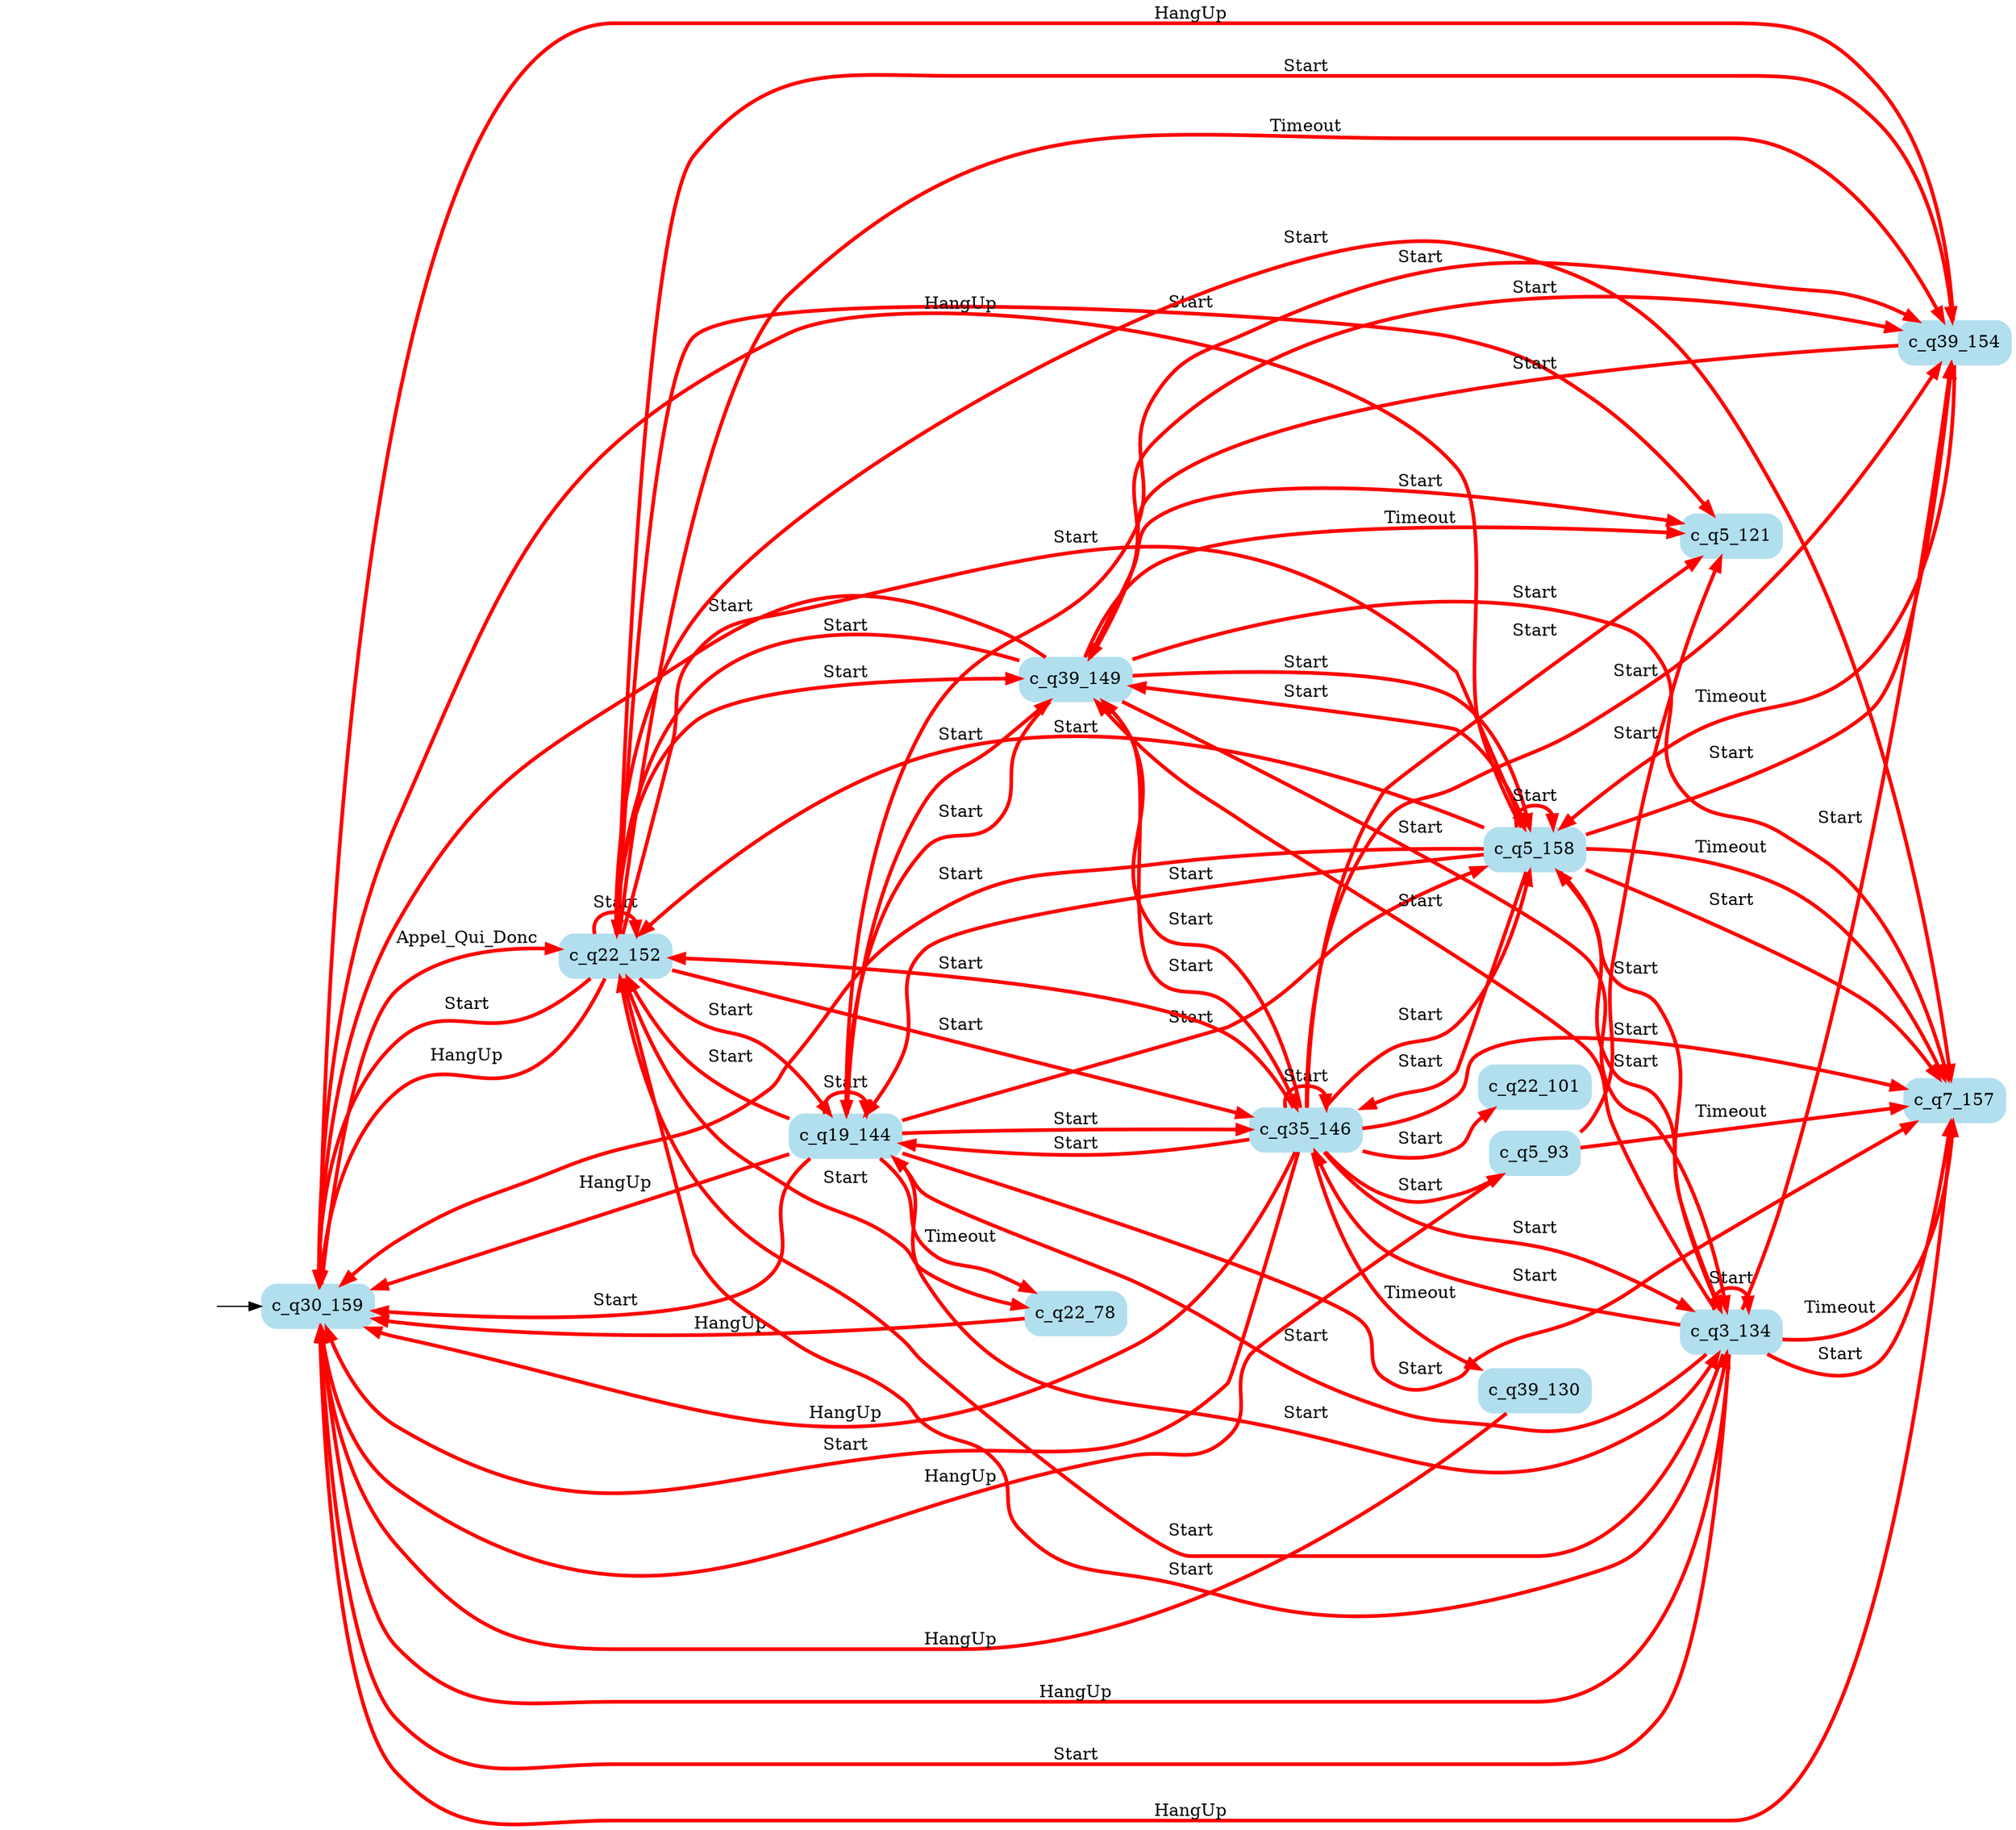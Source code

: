 digraph G {

	rankdir = LR;

	start_c_q30_159[style=invisible];

	node[shape=box, style="rounded, filled", color=lightblue2];

	c_q5_93[label="c_q5_93"];
	c_q5_121[label="c_q5_121"];
	c_q22_78[label="c_q22_78"];
	c_q39_130[label="c_q39_130"];
	c_q19_144[label="c_q19_144"];
	c_q39_149[label="c_q39_149"];
	c_q35_146[label="c_q35_146"];
	c_q3_134[label="c_q3_134"];
	c_q22_152[label="c_q22_152"];
	c_q39_154[label="c_q39_154"];
	c_q22_101[label="c_q22_101"];
	c_q5_158[label="c_q5_158"];
	c_q7_157[label="c_q7_157"];
	c_q30_159[label="c_q30_159"];

	start_c_q30_159 -> c_q30_159;
	c_q30_159 -> c_q22_152[label="Appel_Qui_Donc", penwidth=3, color=red];
	c_q3_134 -> c_q3_134[label="Start", penwidth=3, color=red];
	c_q3_134 -> c_q5_158[label="Start", penwidth=3, color=red];
	c_q3_134 -> c_q7_157[label="Start", penwidth=3, color=red];
	c_q3_134 -> c_q7_157[label="Timeout", penwidth=3, color=red];
	c_q3_134 -> c_q19_144[label="Start", penwidth=3, color=red];
	c_q3_134 -> c_q22_152[label="Start", penwidth=3, color=red];
	c_q3_134 -> c_q30_159[label="Start", penwidth=3, color=red];
	c_q3_134 -> c_q30_159[label="HangUp", penwidth=3, color=red];
	c_q3_134 -> c_q35_146[label="Start", penwidth=3, color=red];
	c_q3_134 -> c_q39_154[label="Start", penwidth=3, color=red];
	c_q5_93 -> c_q5_121[label="Start", penwidth=3, color=red];
	c_q5_158 -> c_q3_134[label="Start", penwidth=3, color=red];
	c_q5_158 -> c_q7_157[label="Start", penwidth=3, color=red];
	c_q5_93 -> c_q7_157[label="Timeout", penwidth=3, color=red];
	c_q5_158 -> c_q19_144[label="Start", penwidth=3, color=red];
	c_q5_158 -> c_q22_152[label="Start", penwidth=3, color=red];
	c_q5_158 -> c_q30_159[label="Start", penwidth=3, color=red];
	c_q5_93 -> c_q30_159[label="HangUp", penwidth=3, color=red];
	c_q5_158 -> c_q35_146[label="Start", penwidth=3, color=red];
	c_q5_158 -> c_q39_154[label="Start", penwidth=3, color=red];
	c_q7_157 -> c_q30_159[label="HangUp", penwidth=3, color=red];
	c_q19_144 -> c_q19_144[label="Start", penwidth=3, color=red];
	c_q19_144 -> c_q3_134[label="Start", penwidth=3, color=red];
	c_q19_144 -> c_q5_158[label="Start", penwidth=3, color=red];
	c_q19_144 -> c_q7_157[label="Start", penwidth=3, color=red];
	c_q19_144 -> c_q22_152[label="Start", penwidth=3, color=red];
	c_q19_144 -> c_q22_78[label="Timeout", penwidth=3, color=red];
	c_q19_144 -> c_q30_159[label="Start", penwidth=3, color=red];
	c_q19_144 -> c_q30_159[label="HangUp", penwidth=3, color=red];
	c_q19_144 -> c_q35_146[label="Start", penwidth=3, color=red];
	c_q19_144 -> c_q39_154[label="Start", penwidth=3, color=red];
	c_q22_152 -> c_q22_78[label="Start", penwidth=3, color=red];
	c_q22_152 -> c_q22_152[label="Start", penwidth=3, color=red];
	c_q22_152 -> c_q3_134[label="Start", penwidth=3, color=red];
	c_q22_152 -> c_q5_121[label="Start", penwidth=3, color=red];
	c_q22_152 -> c_q7_157[label="Start", penwidth=3, color=red];
	c_q22_152 -> c_q19_144[label="Start", penwidth=3, color=red];
	c_q22_152 -> c_q30_159[label="Start", penwidth=3, color=red];
	c_q22_78 -> c_q30_159[label="HangUp", penwidth=3, color=red];
	c_q22_152 -> c_q35_146[label="Start", penwidth=3, color=red];
	c_q22_152 -> c_q39_154[label="Start", penwidth=3, color=red];
	c_q22_152 -> c_q39_149[label="Start", penwidth=3, color=red];
	c_q22_152 -> c_q39_154[label="Timeout", penwidth=3, color=red];
	c_q35_146 -> c_q35_146[label="Start", penwidth=3, color=red];
	c_q35_146 -> c_q3_134[label="Start", penwidth=3, color=red];
	c_q35_146 -> c_q5_93[label="Start", penwidth=3, color=red];
	c_q35_146 -> c_q5_121[label="Start", penwidth=3, color=red];
	c_q35_146 -> c_q7_157[label="Start", penwidth=3, color=red];
	c_q35_146 -> c_q19_144[label="Start", penwidth=3, color=red];
	c_q35_146 -> c_q22_101[label="Start", penwidth=3, color=red];
	c_q35_146 -> c_q22_152[label="Start", penwidth=3, color=red];
	c_q35_146 -> c_q30_159[label="Start", penwidth=3, color=red];
	c_q35_146 -> c_q30_159[label="HangUp", penwidth=3, color=red];
	c_q35_146 -> c_q39_154[label="Start", penwidth=3, color=red];
	c_q35_146 -> c_q39_130[label="Timeout", penwidth=3, color=red];
	c_q39_149 -> c_q39_154[label="Start", penwidth=3, color=red];
	c_q39_149 -> c_q3_134[label="Start", penwidth=3, color=red];
	c_q39_149 -> c_q5_158[label="Start", penwidth=3, color=red];
	c_q39_149 -> c_q5_121[label="Start", penwidth=3, color=red];
	c_q39_149 -> c_q5_121[label="Timeout", penwidth=3, color=red];
	c_q39_149 -> c_q7_157[label="Start", penwidth=3, color=red];
	c_q39_149 -> c_q19_144[label="Start", penwidth=3, color=red];
	c_q39_149 -> c_q22_152[label="Start", penwidth=3, color=red];
	c_q39_149 -> c_q30_159[label="Start", penwidth=3, color=red];
	c_q39_130 -> c_q30_159[label="HangUp", penwidth=3, color=red];
	c_q39_149 -> c_q35_146[label="Start", penwidth=3, color=red];
	c_q3_134 -> c_q39_149[label="Start", penwidth=3, color=red];
	c_q5_158 -> c_q39_149[label="Start", penwidth=3, color=red];
	c_q5_158 -> c_q5_158[label="Start", penwidth=3, color=red];
	c_q22_152 -> c_q5_158[label="Start", penwidth=3, color=red];
	c_q35_146 -> c_q5_158[label="Start", penwidth=3, color=red];
	c_q19_144 -> c_q39_149[label="Start", penwidth=3, color=red];
	c_q35_146 -> c_q39_149[label="Start", penwidth=3, color=red];
	c_q39_154 -> c_q39_149[label="Start", penwidth=3, color=red];
	c_q39_154 -> c_q5_158[label="Timeout", penwidth=3, color=red];
	c_q22_152 -> c_q30_159[label="HangUp", penwidth=3, color=red];
	c_q39_154 -> c_q30_159[label="HangUp", penwidth=3, color=red];
	c_q5_158 -> c_q7_157[label="Timeout", penwidth=3, color=red];
	c_q5_158 -> c_q30_159[label="HangUp", penwidth=3, color=red];

}